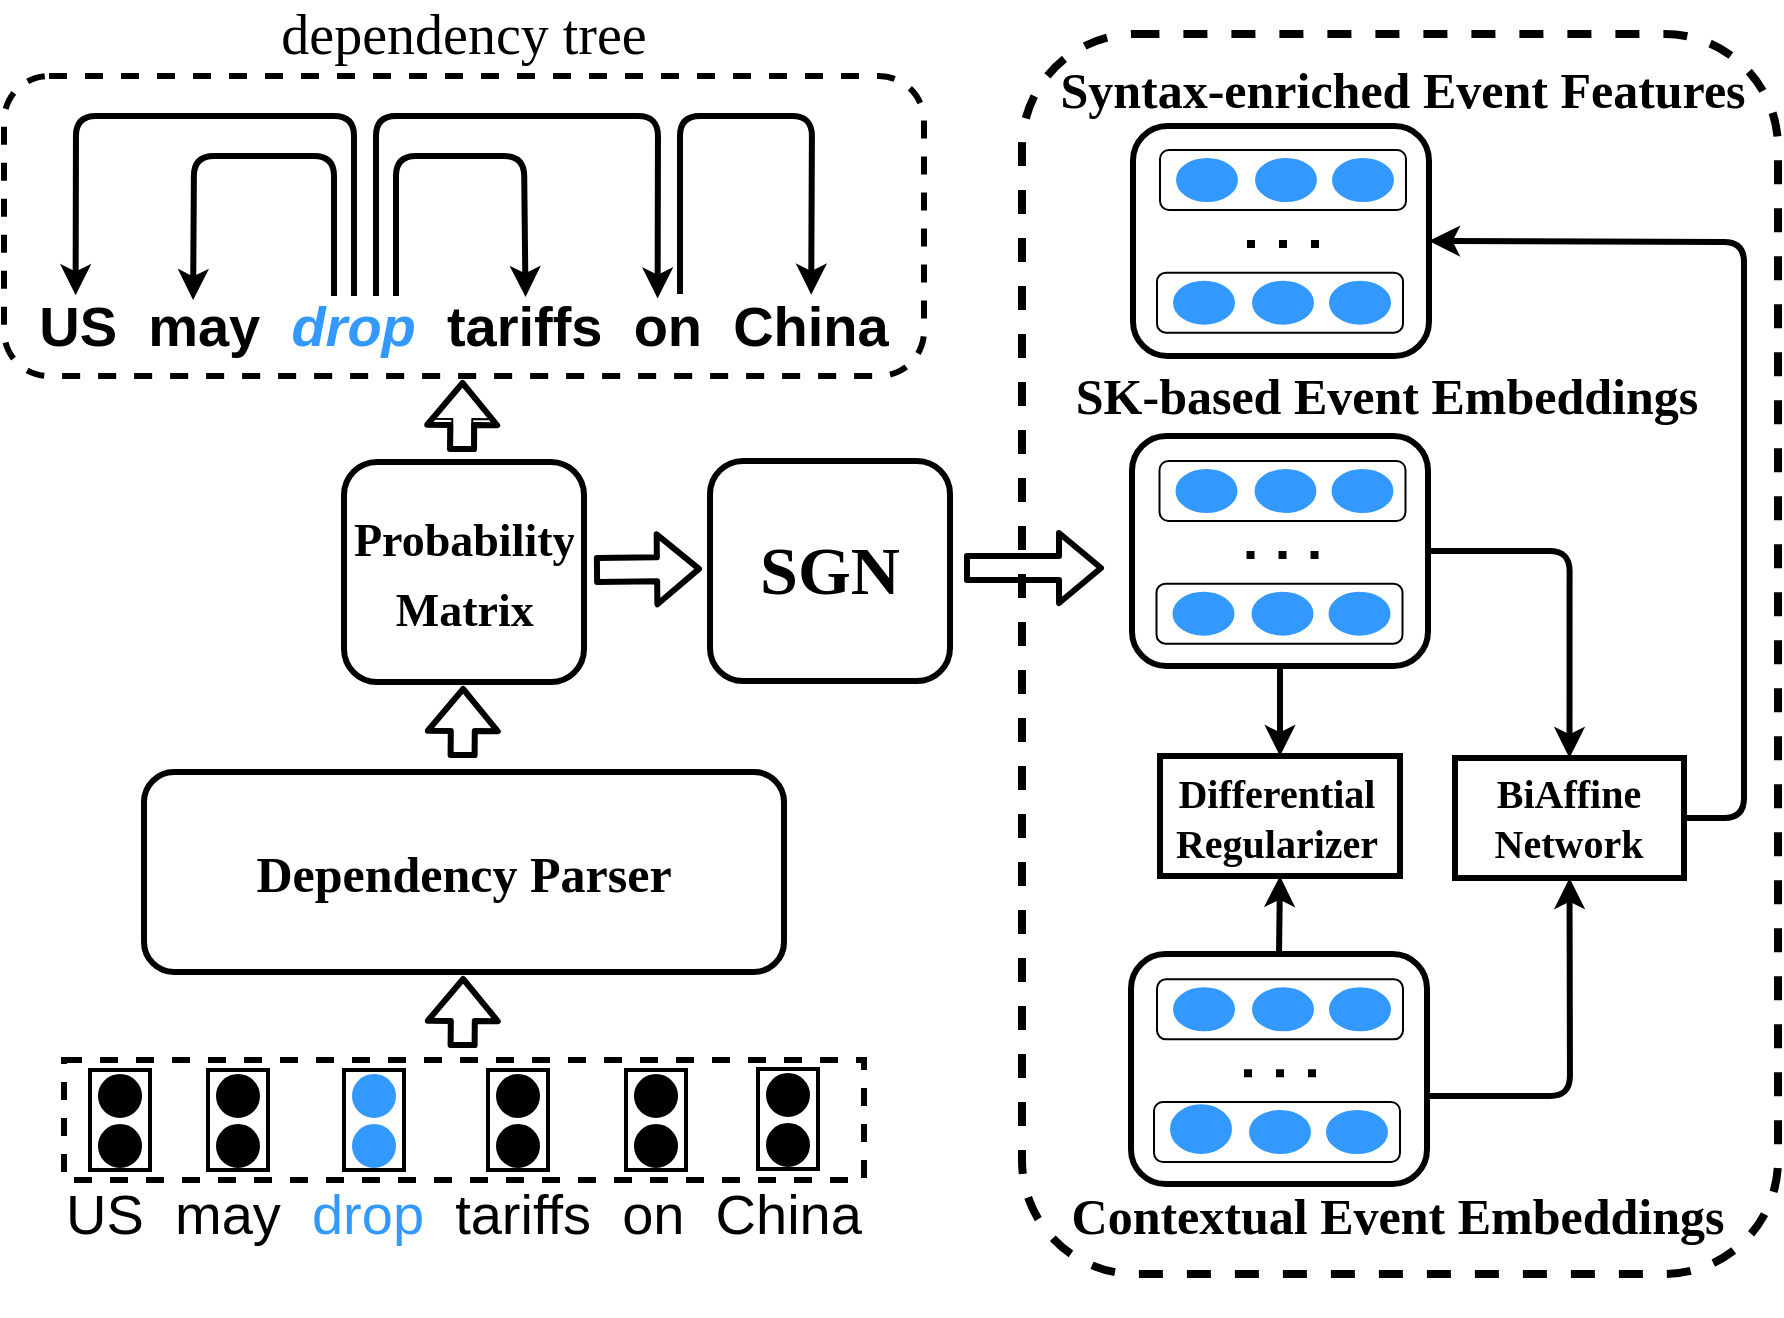 <mxfile version="20.8.20" type="github">
  <diagram id="NiAK85DJf5zLJbzDnwLv" name="第 1 页">
    <mxGraphModel dx="3154" dy="3040" grid="1" gridSize="10" guides="1" tooltips="1" connect="1" arrows="1" fold="1" page="1" pageScale="1" pageWidth="1654" pageHeight="2336" math="0" shadow="0">
      <root>
        <mxCell id="0" />
        <mxCell id="1" parent="0" />
        <mxCell id="IjzishjyidC8sh-iXdDE-1" value="" style="rounded=1;whiteSpace=wrap;html=1;dashed=1;strokeWidth=3;" parent="1" vertex="1">
          <mxGeometry x="-1650" y="-938" width="460" height="150" as="geometry" />
        </mxCell>
        <mxCell id="IjzishjyidC8sh-iXdDE-2" value="&lt;b style=&quot;font-size: 28px;&quot;&gt;US&amp;nbsp; may&amp;nbsp; &lt;i&gt;&lt;font style=&quot;font-size: 28px;&quot; color=&quot;#3399ff&quot;&gt;drop&lt;/font&gt;&lt;/i&gt;&amp;nbsp; tariffs&amp;nbsp; on&amp;nbsp; China&lt;/b&gt;" style="text;html=1;strokeColor=none;fillColor=none;align=center;verticalAlign=middle;whiteSpace=wrap;rounded=0;fontSize=29;" parent="1" vertex="1">
          <mxGeometry x="-1640" y="-828" width="440" height="30" as="geometry" />
        </mxCell>
        <mxCell id="IjzishjyidC8sh-iXdDE-6" value="" style="endArrow=classic;html=1;rounded=1;fontSize=29;entryX=0.07;entryY=-0.013;entryDx=0;entryDy=0;entryPerimeter=0;strokeWidth=3;" parent="1" edge="1">
          <mxGeometry width="50" height="50" relative="1" as="geometry">
            <mxPoint x="-1475" y="-828" as="sourcePoint" />
            <mxPoint x="-1614.2" y="-828.39" as="targetPoint" />
            <Array as="points">
              <mxPoint x="-1475" y="-918" />
              <mxPoint x="-1614" y="-918" />
            </Array>
          </mxGeometry>
        </mxCell>
        <mxCell id="IjzishjyidC8sh-iXdDE-7" value="" style="endArrow=classic;html=1;rounded=1;fontSize=29;entryX=0.199;entryY=0.067;entryDx=0;entryDy=0;entryPerimeter=0;strokeWidth=3;" parent="1" edge="1">
          <mxGeometry width="50" height="50" relative="1" as="geometry">
            <mxPoint x="-1485" y="-828" as="sourcePoint" />
            <mxPoint x="-1555.44" y="-825.99" as="targetPoint" />
            <Array as="points">
              <mxPoint x="-1485" y="-898" />
              <mxPoint x="-1555" y="-898" />
            </Array>
          </mxGeometry>
        </mxCell>
        <mxCell id="IjzishjyidC8sh-iXdDE-8" value="" style="endArrow=classic;html=1;rounded=1;fontSize=29;entryX=0.72;entryY=0.04;entryDx=0;entryDy=0;entryPerimeter=0;strokeWidth=3;" parent="1" target="IjzishjyidC8sh-iXdDE-2" edge="1">
          <mxGeometry width="50" height="50" relative="1" as="geometry">
            <mxPoint x="-1464" y="-828" as="sourcePoint" />
            <mxPoint x="-1330" y="-828" as="targetPoint" />
            <Array as="points">
              <mxPoint x="-1464" y="-918" />
              <mxPoint x="-1323" y="-918" />
            </Array>
          </mxGeometry>
        </mxCell>
        <mxCell id="IjzishjyidC8sh-iXdDE-9" value="" style="endArrow=classic;html=1;rounded=1;fontSize=29;entryX=0.579;entryY=0.016;entryDx=0;entryDy=0;entryPerimeter=0;strokeWidth=3;" parent="1" edge="1">
          <mxGeometry width="50" height="50" relative="1" as="geometry">
            <mxPoint x="-1454" y="-828" as="sourcePoint" />
            <mxPoint x="-1389.24" y="-827.52" as="targetPoint" />
            <Array as="points">
              <mxPoint x="-1454" y="-898" />
              <mxPoint x="-1390" y="-898" />
            </Array>
          </mxGeometry>
        </mxCell>
        <mxCell id="IjzishjyidC8sh-iXdDE-10" value="" style="endArrow=classic;html=1;rounded=1;fontSize=29;entryX=0.89;entryY=-0.022;entryDx=0;entryDy=0;entryPerimeter=0;strokeWidth=3;" parent="1" edge="1">
          <mxGeometry width="50" height="50" relative="1" as="geometry">
            <mxPoint x="-1312" y="-829" as="sourcePoint" />
            <mxPoint x="-1246.4" y="-828.66" as="targetPoint" />
            <Array as="points">
              <mxPoint x="-1312" y="-918" />
              <mxPoint x="-1246" y="-918" />
            </Array>
          </mxGeometry>
        </mxCell>
        <mxCell id="IjzishjyidC8sh-iXdDE-11" value="" style="shape=flexArrow;endArrow=classic;html=1;rounded=1;fontSize=29;fontColor=#3399FF;strokeWidth=3;exitX=1;exitY=0.5;exitDx=0;exitDy=0;" parent="1" edge="1">
          <mxGeometry width="50" height="50" relative="1" as="geometry">
            <mxPoint x="-1355" y="-691" as="sourcePoint" />
            <mxPoint x="-1301" y="-691.59" as="targetPoint" />
          </mxGeometry>
        </mxCell>
        <mxCell id="IjzishjyidC8sh-iXdDE-13" value="" style="rounded=1;whiteSpace=wrap;html=1;fontSize=29;fontColor=#3399FF;strokeWidth=3;" parent="1" vertex="1">
          <mxGeometry x="-1086" y="-758" width="148" height="115" as="geometry" />
        </mxCell>
        <mxCell id="IjzishjyidC8sh-iXdDE-16" value="" style="rounded=1;whiteSpace=wrap;html=1;fontSize=28;fontColor=#000000;strokeWidth=3;" parent="1" vertex="1">
          <mxGeometry x="-1580" y="-590" width="320" height="100" as="geometry" />
        </mxCell>
        <mxCell id="IjzishjyidC8sh-iXdDE-22" value="&lt;font face=&quot;Times New Roman&quot; size=&quot;1&quot; style=&quot;&quot; color=&quot;#000000&quot;&gt;&lt;b style=&quot;font-size: 25px;&quot;&gt;Dependency Parser&lt;/b&gt;&lt;/font&gt;" style="text;strokeColor=none;fillColor=none;align=center;verticalAlign=middle;spacingLeft=4;spacingRight=4;overflow=hidden;points=[[0,0.5],[1,0.5]];portConstraint=eastwest;rotatable=0;whiteSpace=wrap;html=1;fontSize=29;fontColor=#3399FF;" parent="1" vertex="1">
          <mxGeometry x="-1530" y="-590" width="220" height="100" as="geometry" />
        </mxCell>
        <mxCell id="IjzishjyidC8sh-iXdDE-25" value="" style="endArrow=classic;html=1;rounded=1;fontSize=28;fontColor=#000000;strokeWidth=3;exitX=0.5;exitY=1;exitDx=0;exitDy=0;entryX=0.5;entryY=0;entryDx=0;entryDy=0;" parent="1" source="IjzishjyidC8sh-iXdDE-13" target="WX6rTb_KlcT80gJSK_jm-60" edge="1">
          <mxGeometry width="50" height="50" relative="1" as="geometry">
            <mxPoint x="-821" y="-573" as="sourcePoint" />
            <mxPoint x="-761" y="-573" as="targetPoint" />
          </mxGeometry>
        </mxCell>
        <mxCell id="WX6rTb_KlcT80gJSK_jm-2" value="&lt;span style=&quot;font-size: 28px;&quot;&gt;US&amp;nbsp; may&amp;nbsp; &lt;font style=&quot;font-size: 28px;&quot; color=&quot;#3399ff&quot;&gt;drop&lt;/font&gt;&amp;nbsp; tariffs&amp;nbsp; on&amp;nbsp; China&lt;/span&gt;" style="text;html=1;strokeColor=none;fillColor=none;align=center;verticalAlign=middle;whiteSpace=wrap;rounded=0;fontSize=29;" parent="1" vertex="1">
          <mxGeometry x="-1640" y="-384" width="440" height="30" as="geometry" />
        </mxCell>
        <mxCell id="WX6rTb_KlcT80gJSK_jm-3" value="" style="rounded=0;whiteSpace=wrap;html=1;dashed=1;strokeWidth=3;" parent="1" vertex="1">
          <mxGeometry x="-1620" y="-446" width="400" height="60" as="geometry" />
        </mxCell>
        <mxCell id="WX6rTb_KlcT80gJSK_jm-4" value="" style="rounded=0;whiteSpace=wrap;html=1;strokeWidth=2;rotation=90;" parent="1" vertex="1">
          <mxGeometry x="-1617" y="-431" width="50" height="30" as="geometry" />
        </mxCell>
        <mxCell id="WX6rTb_KlcT80gJSK_jm-14" value="" style="ellipse;whiteSpace=wrap;html=1;aspect=fixed;strokeWidth=2;fillColor=#000000;" parent="1" vertex="1">
          <mxGeometry x="-1602" y="-438" width="20" height="20" as="geometry" />
        </mxCell>
        <mxCell id="WX6rTb_KlcT80gJSK_jm-23" value="" style="ellipse;whiteSpace=wrap;html=1;aspect=fixed;strokeWidth=2;fillColor=#000000;" parent="1" vertex="1">
          <mxGeometry x="-1602" y="-413" width="20" height="20" as="geometry" />
        </mxCell>
        <mxCell id="WX6rTb_KlcT80gJSK_jm-25" value="" style="rounded=0;whiteSpace=wrap;html=1;strokeWidth=2;rotation=90;" parent="1" vertex="1">
          <mxGeometry x="-1558" y="-431" width="50" height="30" as="geometry" />
        </mxCell>
        <mxCell id="WX6rTb_KlcT80gJSK_jm-26" value="" style="ellipse;whiteSpace=wrap;html=1;aspect=fixed;strokeWidth=2;fillColor=#000000;" parent="1" vertex="1">
          <mxGeometry x="-1543" y="-438" width="20" height="20" as="geometry" />
        </mxCell>
        <mxCell id="WX6rTb_KlcT80gJSK_jm-27" value="" style="ellipse;whiteSpace=wrap;html=1;aspect=fixed;strokeWidth=2;fillColor=#000000;" parent="1" vertex="1">
          <mxGeometry x="-1543" y="-413" width="20" height="20" as="geometry" />
        </mxCell>
        <mxCell id="WX6rTb_KlcT80gJSK_jm-31" value="" style="rounded=0;whiteSpace=wrap;html=1;strokeWidth=2;rotation=90;" parent="1" vertex="1">
          <mxGeometry x="-1418" y="-431" width="50" height="30" as="geometry" />
        </mxCell>
        <mxCell id="WX6rTb_KlcT80gJSK_jm-32" value="" style="ellipse;whiteSpace=wrap;html=1;aspect=fixed;strokeWidth=2;fillColor=#000000;" parent="1" vertex="1">
          <mxGeometry x="-1403" y="-438" width="20" height="20" as="geometry" />
        </mxCell>
        <mxCell id="WX6rTb_KlcT80gJSK_jm-33" value="" style="ellipse;whiteSpace=wrap;html=1;aspect=fixed;strokeWidth=2;fillColor=#000000;" parent="1" vertex="1">
          <mxGeometry x="-1403" y="-413" width="20" height="20" as="geometry" />
        </mxCell>
        <mxCell id="WX6rTb_KlcT80gJSK_jm-37" value="" style="rounded=0;whiteSpace=wrap;html=1;strokeWidth=2;rotation=90;" parent="1" vertex="1">
          <mxGeometry x="-1283" y="-431.5" width="50" height="30" as="geometry" />
        </mxCell>
        <mxCell id="WX6rTb_KlcT80gJSK_jm-38" value="" style="ellipse;whiteSpace=wrap;html=1;aspect=fixed;strokeWidth=2;fillColor=#000000;" parent="1" vertex="1">
          <mxGeometry x="-1268" y="-438.5" width="20" height="20" as="geometry" />
        </mxCell>
        <mxCell id="WX6rTb_KlcT80gJSK_jm-39" value="" style="ellipse;whiteSpace=wrap;html=1;aspect=fixed;strokeWidth=2;fillColor=#000000;" parent="1" vertex="1">
          <mxGeometry x="-1268" y="-413.5" width="20" height="20" as="geometry" />
        </mxCell>
        <mxCell id="WX6rTb_KlcT80gJSK_jm-40" value="" style="rounded=0;whiteSpace=wrap;html=1;strokeWidth=2;rotation=90;" parent="1" vertex="1">
          <mxGeometry x="-1349" y="-431" width="50" height="30" as="geometry" />
        </mxCell>
        <mxCell id="WX6rTb_KlcT80gJSK_jm-41" value="" style="ellipse;whiteSpace=wrap;html=1;aspect=fixed;strokeWidth=2;fillColor=#000000;" parent="1" vertex="1">
          <mxGeometry x="-1334" y="-438" width="20" height="20" as="geometry" />
        </mxCell>
        <mxCell id="WX6rTb_KlcT80gJSK_jm-42" value="" style="ellipse;whiteSpace=wrap;html=1;aspect=fixed;strokeWidth=2;fillColor=#000000;" parent="1" vertex="1">
          <mxGeometry x="-1334" y="-413" width="20" height="20" as="geometry" />
        </mxCell>
        <mxCell id="WX6rTb_KlcT80gJSK_jm-43" value="" style="rounded=0;whiteSpace=wrap;html=1;strokeWidth=2;rotation=90;" parent="1" vertex="1">
          <mxGeometry x="-1490" y="-431" width="50" height="30" as="geometry" />
        </mxCell>
        <mxCell id="WX6rTb_KlcT80gJSK_jm-44" value="" style="ellipse;whiteSpace=wrap;html=1;aspect=fixed;strokeWidth=2;fillColor=#3399FF;strokeColor=#3399FF;" parent="1" vertex="1">
          <mxGeometry x="-1475" y="-438" width="20" height="20" as="geometry" />
        </mxCell>
        <mxCell id="WX6rTb_KlcT80gJSK_jm-45" value="" style="ellipse;whiteSpace=wrap;html=1;aspect=fixed;strokeWidth=2;fillColor=#3399FF;strokeColor=#3399FF;" parent="1" vertex="1">
          <mxGeometry x="-1475" y="-413" width="20" height="20" as="geometry" />
        </mxCell>
        <mxCell id="WX6rTb_KlcT80gJSK_jm-46" value="" style="rounded=1;whiteSpace=wrap;html=1;fontSize=29;fontColor=#3399FF;strokeWidth=3;" parent="1" vertex="1">
          <mxGeometry x="-1480" y="-745" width="120" height="110" as="geometry" />
        </mxCell>
        <mxCell id="WX6rTb_KlcT80gJSK_jm-47" value="&lt;font face=&quot;Times New Roman&quot; size=&quot;1&quot; style=&quot;&quot; color=&quot;#000000&quot;&gt;&lt;b style=&quot;font-size: 23px;&quot;&gt;Probability Matrix&lt;/b&gt;&lt;/font&gt;" style="text;strokeColor=none;fillColor=none;align=center;verticalAlign=middle;spacingLeft=4;spacingRight=4;overflow=hidden;points=[[0,0.5],[1,0.5]];portConstraint=eastwest;rotatable=0;whiteSpace=wrap;html=1;fontSize=29;fontColor=#3399FF;strokeWidth=4;" parent="1" vertex="1">
          <mxGeometry x="-1480" y="-737" width="120" height="92" as="geometry" />
        </mxCell>
        <mxCell id="WX6rTb_KlcT80gJSK_jm-48" value="" style="shape=flexArrow;endArrow=classic;html=1;rounded=1;fontSize=29;fontColor=#3399FF;" parent="1" edge="1">
          <mxGeometry width="50" height="50" relative="1" as="geometry">
            <mxPoint x="-1421" y="-750" as="sourcePoint" />
            <mxPoint x="-1420.71" y="-786" as="targetPoint" />
          </mxGeometry>
        </mxCell>
        <mxCell id="WX6rTb_KlcT80gJSK_jm-49" value="" style="shape=flexArrow;endArrow=classic;html=1;rounded=1;fontSize=29;fontColor=#3399FF;strokeWidth=3;" parent="1" edge="1">
          <mxGeometry width="50" height="50" relative="1" as="geometry">
            <mxPoint x="-1420.71" y="-597" as="sourcePoint" />
            <mxPoint x="-1420.42" y="-633" as="targetPoint" />
          </mxGeometry>
        </mxCell>
        <mxCell id="WX6rTb_KlcT80gJSK_jm-50" value="" style="shape=flexArrow;endArrow=classic;html=1;rounded=1;fontSize=29;fontColor=#3399FF;strokeWidth=3;" parent="1" edge="1">
          <mxGeometry width="50" height="50" relative="1" as="geometry">
            <mxPoint x="-1421" y="-750" as="sourcePoint" />
            <mxPoint x="-1420.71" y="-786" as="targetPoint" />
          </mxGeometry>
        </mxCell>
        <mxCell id="WX6rTb_KlcT80gJSK_jm-51" value="" style="shape=flexArrow;endArrow=classic;html=1;rounded=1;fontSize=29;fontColor=#3399FF;strokeWidth=3;" parent="1" edge="1">
          <mxGeometry width="50" height="50" relative="1" as="geometry">
            <mxPoint x="-1420.71" y="-452" as="sourcePoint" />
            <mxPoint x="-1420.42" y="-488" as="targetPoint" />
          </mxGeometry>
        </mxCell>
        <mxCell id="WX6rTb_KlcT80gJSK_jm-69" style="edgeStyle=orthogonalEdgeStyle;orthogonalLoop=1;jettySize=auto;html=1;fontFamily=Times New Roman;fontSize=21;exitX=1;exitY=0.5;exitDx=0;exitDy=0;rounded=1;strokeWidth=3;entryX=0.5;entryY=0;entryDx=0;entryDy=0;" parent="1" target="WX6rTb_KlcT80gJSK_jm-64" edge="1" source="IjzishjyidC8sh-iXdDE-13">
          <mxGeometry relative="1" as="geometry">
            <mxPoint x="-938" y="-688" as="sourcePoint" />
            <mxPoint x="-865" y="-593" as="targetPoint" />
          </mxGeometry>
        </mxCell>
        <mxCell id="WX6rTb_KlcT80gJSK_jm-57" value="" style="rounded=1;whiteSpace=wrap;html=1;fontSize=29;fontColor=#3399FF;strokeWidth=3;" parent="1" vertex="1">
          <mxGeometry x="-1297" y="-745.5" width="120" height="110" as="geometry" />
        </mxCell>
        <mxCell id="WX6rTb_KlcT80gJSK_jm-58" value="&lt;font face=&quot;Times New Roman&quot; size=&quot;1&quot; style=&quot;&quot; color=&quot;#000000&quot;&gt;&lt;b style=&quot;font-size: 34px;&quot;&gt;SGN&lt;/b&gt;&lt;/font&gt;" style="text;strokeColor=none;fillColor=none;align=center;verticalAlign=middle;spacingLeft=4;spacingRight=4;overflow=hidden;points=[[0,0.5],[1,0.5]];portConstraint=eastwest;rotatable=0;whiteSpace=wrap;html=1;fontSize=29;fontColor=#3399FF;strokeWidth=4;" parent="1" vertex="1">
          <mxGeometry x="-1297" y="-734.75" width="120" height="89.5" as="geometry" />
        </mxCell>
        <mxCell id="WX6rTb_KlcT80gJSK_jm-59" value="" style="shape=flexArrow;endArrow=classic;html=1;rounded=1;fontSize=29;fontColor=#3399FF;strokeWidth=3;" parent="1" edge="1">
          <mxGeometry width="50" height="50" relative="1" as="geometry">
            <mxPoint x="-1170" y="-692" as="sourcePoint" />
            <mxPoint x="-1100" y="-692" as="targetPoint" />
          </mxGeometry>
        </mxCell>
        <mxCell id="WX6rTb_KlcT80gJSK_jm-60" value="" style="rounded=0;whiteSpace=wrap;html=1;strokeColor=#000000;strokeWidth=3;fontFamily=Times New Roman;fontSize=34;fillColor=none;gradientColor=default;" parent="1" vertex="1">
          <mxGeometry x="-1072" y="-598" width="120" height="60" as="geometry" />
        </mxCell>
        <mxCell id="WX6rTb_KlcT80gJSK_jm-61" value="" style="endArrow=classic;html=1;rounded=1;fontSize=28;fontColor=#000000;strokeWidth=3;entryX=0.5;entryY=1;entryDx=0;entryDy=0;exitX=0.5;exitY=0;exitDx=0;exitDy=0;" parent="1" source="jfLm9SjBavyKU2WEduuq-16" target="WX6rTb_KlcT80gJSK_jm-60" edge="1">
          <mxGeometry width="50" height="50" relative="1" as="geometry">
            <mxPoint x="-1013" y="-493" as="sourcePoint" />
            <mxPoint x="-1010" y="-533" as="targetPoint" />
          </mxGeometry>
        </mxCell>
        <mxCell id="WX6rTb_KlcT80gJSK_jm-62" value="&lt;p style=&quot;line-height: 60%;&quot;&gt;&lt;font style=&quot;font-size: 20px;&quot;&gt;&lt;b&gt;Differential&lt;br&gt;&lt;/b&gt;&lt;/font&gt;&lt;font style=&quot;font-size: 20px;&quot;&gt;&lt;b&gt;Regularizer&lt;/b&gt;&lt;/font&gt;&lt;/p&gt;" style="text;html=1;strokeColor=none;fillColor=none;align=center;verticalAlign=middle;whiteSpace=wrap;rounded=0;fontSize=34;fontFamily=Times New Roman;" parent="1" vertex="1">
          <mxGeometry x="-1102" y="-609" width="177" height="80" as="geometry" />
        </mxCell>
        <mxCell id="WX6rTb_KlcT80gJSK_jm-64" value="" style="rounded=0;whiteSpace=wrap;html=1;strokeColor=#000000;strokeWidth=3;fontFamily=Times New Roman;fontSize=34;fillColor=none;gradientColor=default;" parent="1" vertex="1">
          <mxGeometry x="-924.5" y="-597" width="114.5" height="60" as="geometry" />
        </mxCell>
        <mxCell id="WX6rTb_KlcT80gJSK_jm-72" value="&lt;div&gt;dependency&amp;nbsp;&lt;span style=&quot;background-color: initial;&quot;&gt;tree&lt;/span&gt;&lt;/div&gt;" style="text;html=1;strokeColor=none;fillColor=none;align=center;verticalAlign=middle;whiteSpace=wrap;rounded=0;fontSize=28;fontFamily=Times New Roman;" parent="1" vertex="1">
          <mxGeometry x="-1520" y="-974" width="200" height="30" as="geometry" />
        </mxCell>
        <mxCell id="WX6rTb_KlcT80gJSK_jm-78" value="" style="endArrow=classic;html=1;rounded=1;strokeWidth=3;fontFamily=Times New Roman;fontSize=28;entryX=1;entryY=0.5;entryDx=0;entryDy=0;" parent="1" target="jfLm9SjBavyKU2WEduuq-26" edge="1">
          <mxGeometry width="50" height="50" relative="1" as="geometry">
            <mxPoint x="-810" y="-567" as="sourcePoint" />
            <mxPoint x="-917.75" y="-863" as="targetPoint" />
            <Array as="points">
              <mxPoint x="-780" y="-567" />
              <mxPoint x="-780" y="-855" />
            </Array>
          </mxGeometry>
        </mxCell>
        <mxCell id="WX6rTb_KlcT80gJSK_jm-80" value="&lt;font style=&quot;font-size: 25px;&quot;&gt;&lt;b&gt;Syntax-enriched Event Features&lt;/b&gt;&lt;/font&gt;" style="text;html=1;strokeColor=none;fillColor=none;align=center;verticalAlign=middle;whiteSpace=wrap;rounded=0;fontSize=28;fontFamily=Times New Roman;" parent="1" vertex="1">
          <mxGeometry x="-1140" y="-962" width="379" height="60" as="geometry" />
        </mxCell>
        <mxCell id="WX6rTb_KlcT80gJSK_jm-81" value="&lt;b style=&quot;font-size: 25px;&quot;&gt;Contextual Event Embeddings&lt;/b&gt;" style="text;html=1;strokeColor=none;fillColor=none;align=center;verticalAlign=middle;whiteSpace=wrap;rounded=0;fontSize=23;fontFamily=Times New Roman;" parent="1" vertex="1">
          <mxGeometry x="-1120" y="-418" width="334" height="100" as="geometry" />
        </mxCell>
        <mxCell id="WX6rTb_KlcT80gJSK_jm-82" value="&lt;b style=&quot;font-size: 25px;&quot;&gt;SK-based Event Embeddings&lt;/b&gt;" style="text;html=1;strokeColor=none;fillColor=none;align=center;verticalAlign=middle;whiteSpace=wrap;rounded=0;fontSize=23;fontFamily=Times New Roman;" parent="1" vertex="1">
          <mxGeometry x="-1120" y="-828" width="323" height="100" as="geometry" />
        </mxCell>
        <mxCell id="WX6rTb_KlcT80gJSK_jm-83" value="" style="endArrow=classic;html=1;rounded=1;strokeWidth=3;fontFamily=Times New Roman;fontSize=25;exitX=1;exitY=0.5;exitDx=0;exitDy=0;entryX=0.5;entryY=1;entryDx=0;entryDy=0;" parent="1" target="WX6rTb_KlcT80gJSK_jm-64" edge="1">
          <mxGeometry width="50" height="50" relative="1" as="geometry">
            <mxPoint x="-940.0" y="-428" as="sourcePoint" />
            <mxPoint x="-860" y="-523" as="targetPoint" />
            <Array as="points">
              <mxPoint x="-867" y="-428" />
            </Array>
          </mxGeometry>
        </mxCell>
        <mxCell id="jfLm9SjBavyKU2WEduuq-4" value="" style="rounded=1;whiteSpace=wrap;html=1;" vertex="1" parent="1">
          <mxGeometry x="-1072.25" y="-745.5" width="123" height="30" as="geometry" />
        </mxCell>
        <mxCell id="jfLm9SjBavyKU2WEduuq-5" value="" style="endArrow=none;dashed=1;html=1;dashPattern=1 3;strokeWidth=4;rounded=0;" edge="1" parent="1">
          <mxGeometry width="50" height="50" relative="1" as="geometry">
            <mxPoint x="-992.75" y="-698.5" as="sourcePoint" />
            <mxPoint x="-1032.75" y="-698.5" as="targetPoint" />
          </mxGeometry>
        </mxCell>
        <mxCell id="jfLm9SjBavyKU2WEduuq-6" value="" style="ellipse;whiteSpace=wrap;html=1;strokeColor=#3399FF;fillColor=#3399FF;" vertex="1" parent="1">
          <mxGeometry x="-1063.75" y="-741" width="30" height="21" as="geometry" />
        </mxCell>
        <mxCell id="jfLm9SjBavyKU2WEduuq-8" value="" style="ellipse;whiteSpace=wrap;html=1;fillColor=#3399FF;strokeColor=#3399FF;" vertex="1" parent="1">
          <mxGeometry x="-1024.25" y="-741" width="30" height="21" as="geometry" />
        </mxCell>
        <mxCell id="jfLm9SjBavyKU2WEduuq-9" value="" style="ellipse;whiteSpace=wrap;html=1;fillColor=#3399FF;strokeColor=#3399FF;" vertex="1" parent="1">
          <mxGeometry x="-985.75" y="-741" width="30" height="21" as="geometry" />
        </mxCell>
        <mxCell id="jfLm9SjBavyKU2WEduuq-11" value="" style="rounded=1;whiteSpace=wrap;html=1;" vertex="1" parent="1">
          <mxGeometry x="-1073.75" y="-684.18" width="123" height="30" as="geometry" />
        </mxCell>
        <mxCell id="jfLm9SjBavyKU2WEduuq-13" value="" style="ellipse;whiteSpace=wrap;html=1;fillColor=#3399FF;strokeColor=#3399FF;" vertex="1" parent="1">
          <mxGeometry x="-1065.25" y="-679.68" width="30" height="21" as="geometry" />
        </mxCell>
        <mxCell id="jfLm9SjBavyKU2WEduuq-14" value="" style="ellipse;whiteSpace=wrap;html=1;fillColor=#3399FF;strokeColor=#3399FF;" vertex="1" parent="1">
          <mxGeometry x="-1025.75" y="-679.68" width="30" height="21" as="geometry" />
        </mxCell>
        <mxCell id="jfLm9SjBavyKU2WEduuq-15" value="" style="ellipse;whiteSpace=wrap;html=1;strokeColor=#3399FF;fillColor=#3399FF;" vertex="1" parent="1">
          <mxGeometry x="-987.25" y="-679.68" width="30" height="21" as="geometry" />
        </mxCell>
        <mxCell id="jfLm9SjBavyKU2WEduuq-16" value="" style="rounded=1;whiteSpace=wrap;html=1;fontSize=29;fontColor=#3399FF;strokeWidth=3;" vertex="1" parent="1">
          <mxGeometry x="-1086.5" y="-499" width="148" height="115" as="geometry" />
        </mxCell>
        <mxCell id="jfLm9SjBavyKU2WEduuq-17" value="" style="rounded=1;whiteSpace=wrap;html=1;" vertex="1" parent="1">
          <mxGeometry x="-1073.5" y="-486.32" width="123" height="30" as="geometry" />
        </mxCell>
        <mxCell id="jfLm9SjBavyKU2WEduuq-18" value="" style="endArrow=none;dashed=1;html=1;dashPattern=1 3;strokeWidth=4;rounded=0;" edge="1" parent="1">
          <mxGeometry width="50" height="50" relative="1" as="geometry">
            <mxPoint x="-994" y="-439.32" as="sourcePoint" />
            <mxPoint x="-1034" y="-439.32" as="targetPoint" />
          </mxGeometry>
        </mxCell>
        <mxCell id="jfLm9SjBavyKU2WEduuq-19" value="" style="ellipse;whiteSpace=wrap;html=1;strokeColor=#3399FF;fillColor=#3399FF;" vertex="1" parent="1">
          <mxGeometry x="-1065" y="-481.82" width="30" height="21" as="geometry" />
        </mxCell>
        <mxCell id="jfLm9SjBavyKU2WEduuq-20" value="" style="ellipse;whiteSpace=wrap;html=1;fillColor=#3399FF;strokeColor=#3399FF;" vertex="1" parent="1">
          <mxGeometry x="-1025.5" y="-481.82" width="30" height="21" as="geometry" />
        </mxCell>
        <mxCell id="jfLm9SjBavyKU2WEduuq-21" value="" style="ellipse;whiteSpace=wrap;html=1;fillColor=#3399FF;strokeColor=#3399FF;" vertex="1" parent="1">
          <mxGeometry x="-987" y="-481.82" width="30" height="21" as="geometry" />
        </mxCell>
        <mxCell id="jfLm9SjBavyKU2WEduuq-22" value="" style="rounded=1;whiteSpace=wrap;html=1;" vertex="1" parent="1">
          <mxGeometry x="-1075" y="-425" width="123" height="30" as="geometry" />
        </mxCell>
        <mxCell id="jfLm9SjBavyKU2WEduuq-23" value="" style="ellipse;whiteSpace=wrap;html=1;fillColor=#3399FF;strokeColor=#3399FF;" vertex="1" parent="1">
          <mxGeometry x="-1066.5" y="-423.32" width="30" height="23.82" as="geometry" />
        </mxCell>
        <mxCell id="jfLm9SjBavyKU2WEduuq-24" value="" style="ellipse;whiteSpace=wrap;html=1;fillColor=#3399FF;strokeColor=#3399FF;" vertex="1" parent="1">
          <mxGeometry x="-1027" y="-420.5" width="30" height="21" as="geometry" />
        </mxCell>
        <mxCell id="jfLm9SjBavyKU2WEduuq-25" value="" style="ellipse;whiteSpace=wrap;html=1;strokeColor=#3399FF;fillColor=#3399FF;" vertex="1" parent="1">
          <mxGeometry x="-988.5" y="-420.5" width="30" height="21" as="geometry" />
        </mxCell>
        <mxCell id="jfLm9SjBavyKU2WEduuq-26" value="" style="rounded=1;whiteSpace=wrap;html=1;fontSize=29;fontColor=#3399FF;strokeWidth=3;" vertex="1" parent="1">
          <mxGeometry x="-1085.5" y="-913" width="148" height="115" as="geometry" />
        </mxCell>
        <mxCell id="jfLm9SjBavyKU2WEduuq-27" value="" style="rounded=1;whiteSpace=wrap;html=1;" vertex="1" parent="1">
          <mxGeometry x="-1072" y="-901" width="123" height="30" as="geometry" />
        </mxCell>
        <mxCell id="jfLm9SjBavyKU2WEduuq-28" value="" style="endArrow=none;dashed=1;html=1;dashPattern=1 3;strokeWidth=4;rounded=0;" edge="1" parent="1">
          <mxGeometry width="50" height="50" relative="1" as="geometry">
            <mxPoint x="-992.5" y="-854" as="sourcePoint" />
            <mxPoint x="-1032.5" y="-854" as="targetPoint" />
          </mxGeometry>
        </mxCell>
        <mxCell id="jfLm9SjBavyKU2WEduuq-29" value="" style="ellipse;whiteSpace=wrap;html=1;strokeColor=#3399FF;fillColor=#3399FF;" vertex="1" parent="1">
          <mxGeometry x="-1063.5" y="-896.5" width="30" height="21" as="geometry" />
        </mxCell>
        <mxCell id="jfLm9SjBavyKU2WEduuq-30" value="" style="ellipse;whiteSpace=wrap;html=1;fillColor=#3399FF;strokeColor=#3399FF;" vertex="1" parent="1">
          <mxGeometry x="-1024" y="-896.5" width="30" height="21" as="geometry" />
        </mxCell>
        <mxCell id="jfLm9SjBavyKU2WEduuq-31" value="" style="ellipse;whiteSpace=wrap;html=1;fillColor=#3399FF;strokeColor=#3399FF;" vertex="1" parent="1">
          <mxGeometry x="-985.5" y="-896.5" width="30" height="21" as="geometry" />
        </mxCell>
        <mxCell id="jfLm9SjBavyKU2WEduuq-32" value="" style="rounded=1;whiteSpace=wrap;html=1;" vertex="1" parent="1">
          <mxGeometry x="-1073.5" y="-839.68" width="123" height="30" as="geometry" />
        </mxCell>
        <mxCell id="jfLm9SjBavyKU2WEduuq-33" value="" style="ellipse;whiteSpace=wrap;html=1;fillColor=#3399FF;strokeColor=#3399FF;" vertex="1" parent="1">
          <mxGeometry x="-1065" y="-835.18" width="30" height="21" as="geometry" />
        </mxCell>
        <mxCell id="jfLm9SjBavyKU2WEduuq-34" value="" style="ellipse;whiteSpace=wrap;html=1;fillColor=#3399FF;strokeColor=#3399FF;" vertex="1" parent="1">
          <mxGeometry x="-1025.5" y="-835.18" width="30" height="21" as="geometry" />
        </mxCell>
        <mxCell id="jfLm9SjBavyKU2WEduuq-35" value="" style="ellipse;whiteSpace=wrap;html=1;strokeColor=#3399FF;fillColor=#3399FF;" vertex="1" parent="1">
          <mxGeometry x="-987" y="-835.18" width="30" height="21" as="geometry" />
        </mxCell>
        <mxCell id="jfLm9SjBavyKU2WEduuq-37" value="&lt;p style=&quot;line-height: 60%;&quot;&gt;&lt;font style=&quot;font-size: 20px;&quot;&gt;&lt;b&gt;BiAffine&lt;br&gt;&lt;/b&gt;&lt;/font&gt;&lt;font style=&quot;font-size: 20px;&quot;&gt;&lt;b&gt;Network&lt;/b&gt;&lt;/font&gt;&lt;/p&gt;" style="text;html=1;strokeColor=none;fillColor=none;align=center;verticalAlign=middle;whiteSpace=wrap;rounded=0;fontSize=34;fontFamily=Times New Roman;" vertex="1" parent="1">
          <mxGeometry x="-956.5" y="-609" width="177" height="80" as="geometry" />
        </mxCell>
        <mxCell id="jfLm9SjBavyKU2WEduuq-40" value="" style="rounded=1;whiteSpace=wrap;html=1;strokeColor=#000000;fontSize=22;fillColor=none;dashed=1;strokeWidth=4;" vertex="1" parent="1">
          <mxGeometry x="-1141" y="-959" width="378" height="620" as="geometry" />
        </mxCell>
      </root>
    </mxGraphModel>
  </diagram>
</mxfile>
